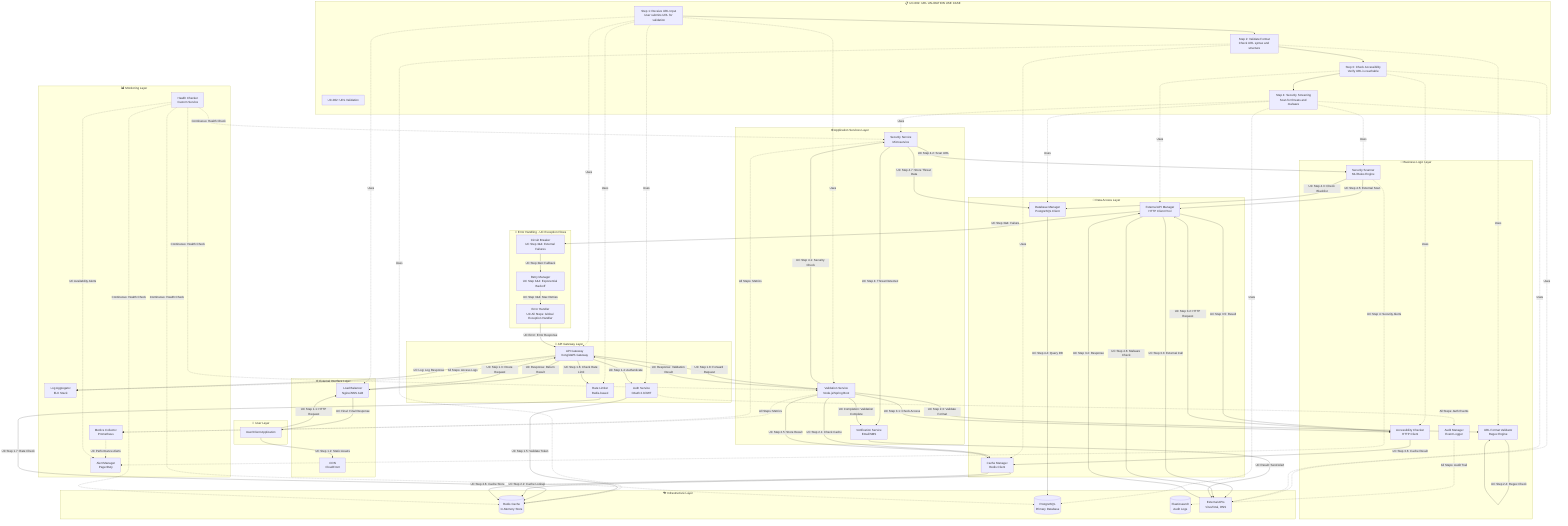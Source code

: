 graph TD
    %% USE CASE LAYER - Make this prominent and traceable
    subgraph "📋 UC-002: URL VALIDATION USE CASE"
        direction TB
        UC[UC-002: URL Validation]
        Step1[Step 1: Receive URL Input<br/>User submits URL for validation]
        Step2[Step 2: Validate Format<br/>Check URL syntax and structure]
        Step3[Step 3: Check Accessibility<br/>Verify URL is reachable]
        Step4[Step 4: Security Screening<br/>Scan for threats and malware]
        
        Step1 --> Step2
        Step2 --> Step3
        Step3 --> Step4
    end
    
    %% User Layer
    subgraph "👤 User Layer"
        User[User/Client Application]
    end
    
    %% External Interface Layer
    subgraph "🌐 External Interface Layer"
        LB[Load Balancer<br/>Nginx/AWS ALB]
        CDN[CDN<br/>CloudFront]
    end
    
    %% API Gateway Layer
    subgraph "🚪 API Gateway Layer"
        Gateway[API Gateway<br/>Kong/AWS Gateway]
        Auth[Auth Service<br/>OAuth 2.0/JWT]
        RateLimit[Rate Limiter<br/>Redis-based]
    end
    
    %% Application Services Layer
    subgraph "⚙️ Application Services Layer"
        ValidSvc[Validation Service<br/>Node.js/Spring Boot]
        SecuritySvc[Security Service<br/>Microservice]
        NotificationSvc[Notification Service<br/>Email/SMS]
    end
    
    %% Business Logic Layer
    subgraph "🧠 Business Logic Layer"
        URLValidator[URL Format Validator<br/>Regex Engine]
        AccessChecker[Accessibility Checker<br/>HTTP Client]
        SecurityScanner[Security Scanner<br/>ML/Rules Engine]
        AuditManager[Audit Manager<br/>Event Logger]
    end
    
    %% Data Access Layer
    subgraph "💾 Data Access Layer"
        CacheManager[Cache Manager<br/>Redis Client]
        DBManager[Database Manager<br/>PostgreSQL Client]
        ExternalAPIManager[External API Manager<br/>HTTP Client Pool]
    end
    
    %% Infrastructure Layer
    subgraph "🏗️ Infrastructure Layer"
        RedisCache[(Redis Cache<br/>In-Memory Store)]
        PostgresDB[(PostgreSQL<br/>Primary Database)]
        AuditStore[(Elasticsearch<br/>Audit Logs)]
        ExternalAPIs[External APIs<br/>VirusTotal, DNS]
    end
    
    %% Monitoring & Observability Layer
    subgraph "📊 Monitoring Layer"
        MetricsCollector[Metrics Collector<br/>Prometheus]
        LogAggregator[Log Aggregator<br/>ELK Stack]
        AlertManager[Alert Manager<br/>PagerDuty]
        HealthChecker[Health Checker<br/>Custom Service]
    end
    
    %% USE CASE TO COMPONENT MAPPINGS - Clear traceability
    Step1 -.->|Uses| LB
    Step1 -.->|Uses| Gateway
    Step1 -.->|Uses| Auth
    Step1 -.->|Uses| RateLimit
    Step1 -.->|Uses| ValidSvc
    
    Step2 -.->|Uses| URLValidator
    Step2 -.->|Uses| CacheManager
    Step2 -.->|Uses| RedisCache
    
    Step3 -.->|Uses| AccessChecker
    Step3 -.->|Uses| ExternalAPIManager
    Step3 -.->|Uses| ExternalAPIs
    
    Step4 -.->|Uses| SecuritySvc
    Step4 -.->|Uses| SecurityScanner
    Step4 -.->|Uses| DBManager
    Step4 -.->|Uses| PostgresDB
    Step4 -.->|Uses| ExternalAPIs
    
    %% STEP-BY-STEP COMPONENT INTERACTIONS WITH USE CASE LABELS
    
    %% Step 1: Receive URL Input - Component Interactions
    User -->|UC Step 1.1: HTTP Request| LB
    User -->|UC Step 1.2: Static Assets| CDN
    LB -->|UC Step 1.3: Route Request| Gateway
    Gateway -->|UC Step 1.4: Authenticate| Auth
    Auth -->|UC Step 1.5: Validate Token| RedisCache
    Gateway -->|UC Step 1.6: Check Rate Limit| RateLimit
    RateLimit -->|UC Step 1.7: Rate Check| RedisCache
    Gateway -->|UC Step 1.8: Forward Request| ValidSvc
    
    %% Step 2: Format Validation - Component Interactions
    ValidSvc -->|UC Step 2.1: Check Cache| CacheManager
    CacheManager -->|UC Step 2.2: Cache Lookup| RedisCache
    ValidSvc -->|UC Step 2.3: Validate Format| URLValidator
    URLValidator -->|UC Step 2.4: Regex Check| URLValidator
    ValidSvc -->|UC Step 2.5: Store Result| CacheManager
    CacheManager -->|UC Step 2.6: Cache Store| RedisCache
    
    %% Step 3: Accessibility Check - Component Interactions
    ValidSvc -->|UC Step 3.1: Check Access| AccessChecker
    AccessChecker -->|UC Step 3.2: HTTP Request| ExternalAPIManager
    ExternalAPIManager -->|UC Step 3.3: External Call| ExternalAPIs
    ExternalAPIs -->|UC Step 3.4: Response| ExternalAPIManager
    ExternalAPIManager -->|UC Step 3.5: Result| AccessChecker
    AccessChecker -->|UC Step 3.6: Cache Result| CacheManager
    
    %% Step 4: Security Screening - Component Interactions
    ValidSvc -->|UC Step 4.1: Security Check| SecuritySvc
    SecuritySvc -->|UC Step 4.2: Scan URL| SecurityScanner
    SecurityScanner -->|UC Step 4.3: Check Blacklist| DBManager
    DBManager -->|UC Step 4.4: Query DB| PostgresDB
    SecurityScanner -->|UC Step 4.5: External Scan| ExternalAPIManager
    ExternalAPIManager -->|UC Step 4.6: Malware Check| ExternalAPIs
    SecuritySvc -->|UC Step 4.7: Store Threat Data| DBManager
    
    %% Cross-cutting Concerns - All Use Case Steps
    ValidSvc -.->|All Steps: Metrics| MetricsCollector
    SecuritySvc -.->|All Steps: Metrics| MetricsCollector
    Gateway -.->|All Steps: Access Logs| LogAggregator
    Auth -.->|All Steps: Auth Events| AuditManager
    AuditManager -.->|All Steps: Audit Trail| AuditStore
    
    %% Health Check Interactions - System Wide
    HealthChecker -.->|Continuous: Health Check| ValidSvc
    HealthChecker -.->|Continuous: Health Check| SecuritySvc
    HealthChecker -.->|Continuous: Health Check| RedisCache
    HealthChecker -.->|Continuous: Health Check| PostgresDB
    
    %% Alert Interactions - Triggered by Use Case Events
    MetricsCollector -.->|UC Performance Alerts| AlertManager
    SecurityScanner -.->|UC Step 4: Security Alerts| AlertManager
    HealthChecker -.->|UC Availability Alerts| AlertManager
    
    %% Notification Interactions - Use Case Completion
    SecuritySvc -->|UC Step 4: Threat Detected| NotificationSvc
    ValidSvc -->|UC Completion: Validation Complete| NotificationSvc
    NotificationSvc -->|UC Result: Send Alert| ExternalAPIs
    
    %% Response Flow - Use Case Result
    ValidSvc -->|UC Response: Validation Result| Gateway
    Gateway -->|UC Log: Log Response| LogAggregator
    Gateway -->|UC Response: Return Result| LB
    LB -->|UC Final: Final Response| User
    
    %% Error Handling Interactions - Use Case Error Flows
    subgraph "🚨 Error Handling - UC Exception Flows"
        CircuitBreaker[Circuit Breaker<br/>UC Step 3&4: External Failures]
        RetryManager[Retry Manager<br/>UC Step 3&4: Exponential Backoff]
        ErrorHandler[Error Handler<br/>UC All Steps: Global Exception Handler]
    end
    
    ExternalAPIManager -->|UC Step 3&4: Failure| CircuitBreaker
    CircuitBreaker -->|UC Step 3&4: Fallback| RetryManager
    RetryManager -->|UC Step 3&4: Max Retries| ErrorHandler
    ErrorHandler -->|UC Error: Error Response| Gateway
    
    %% Styling for different component types

    class UC,Step1,Step2,Step3,Step4 usecase
    class User user
    class LB,CDN interface
    class Gateway,Auth,RateLimit gateway
    class ValidSvc,SecuritySvc,NotificationSvc service
    class URLValidator,AccessChecker,SecurityScanner,AuditManager logic
    class CacheManager,DBManager,ExternalAPIManager data
    class RedisCache,PostgresDB,AuditStore,ExternalAPIs infrastructure
    class MetricsCollector,LogAggregator,AlertManager,HealthChecker monitoring
    class CircuitBreaker,RetryManager,ErrorHandler error